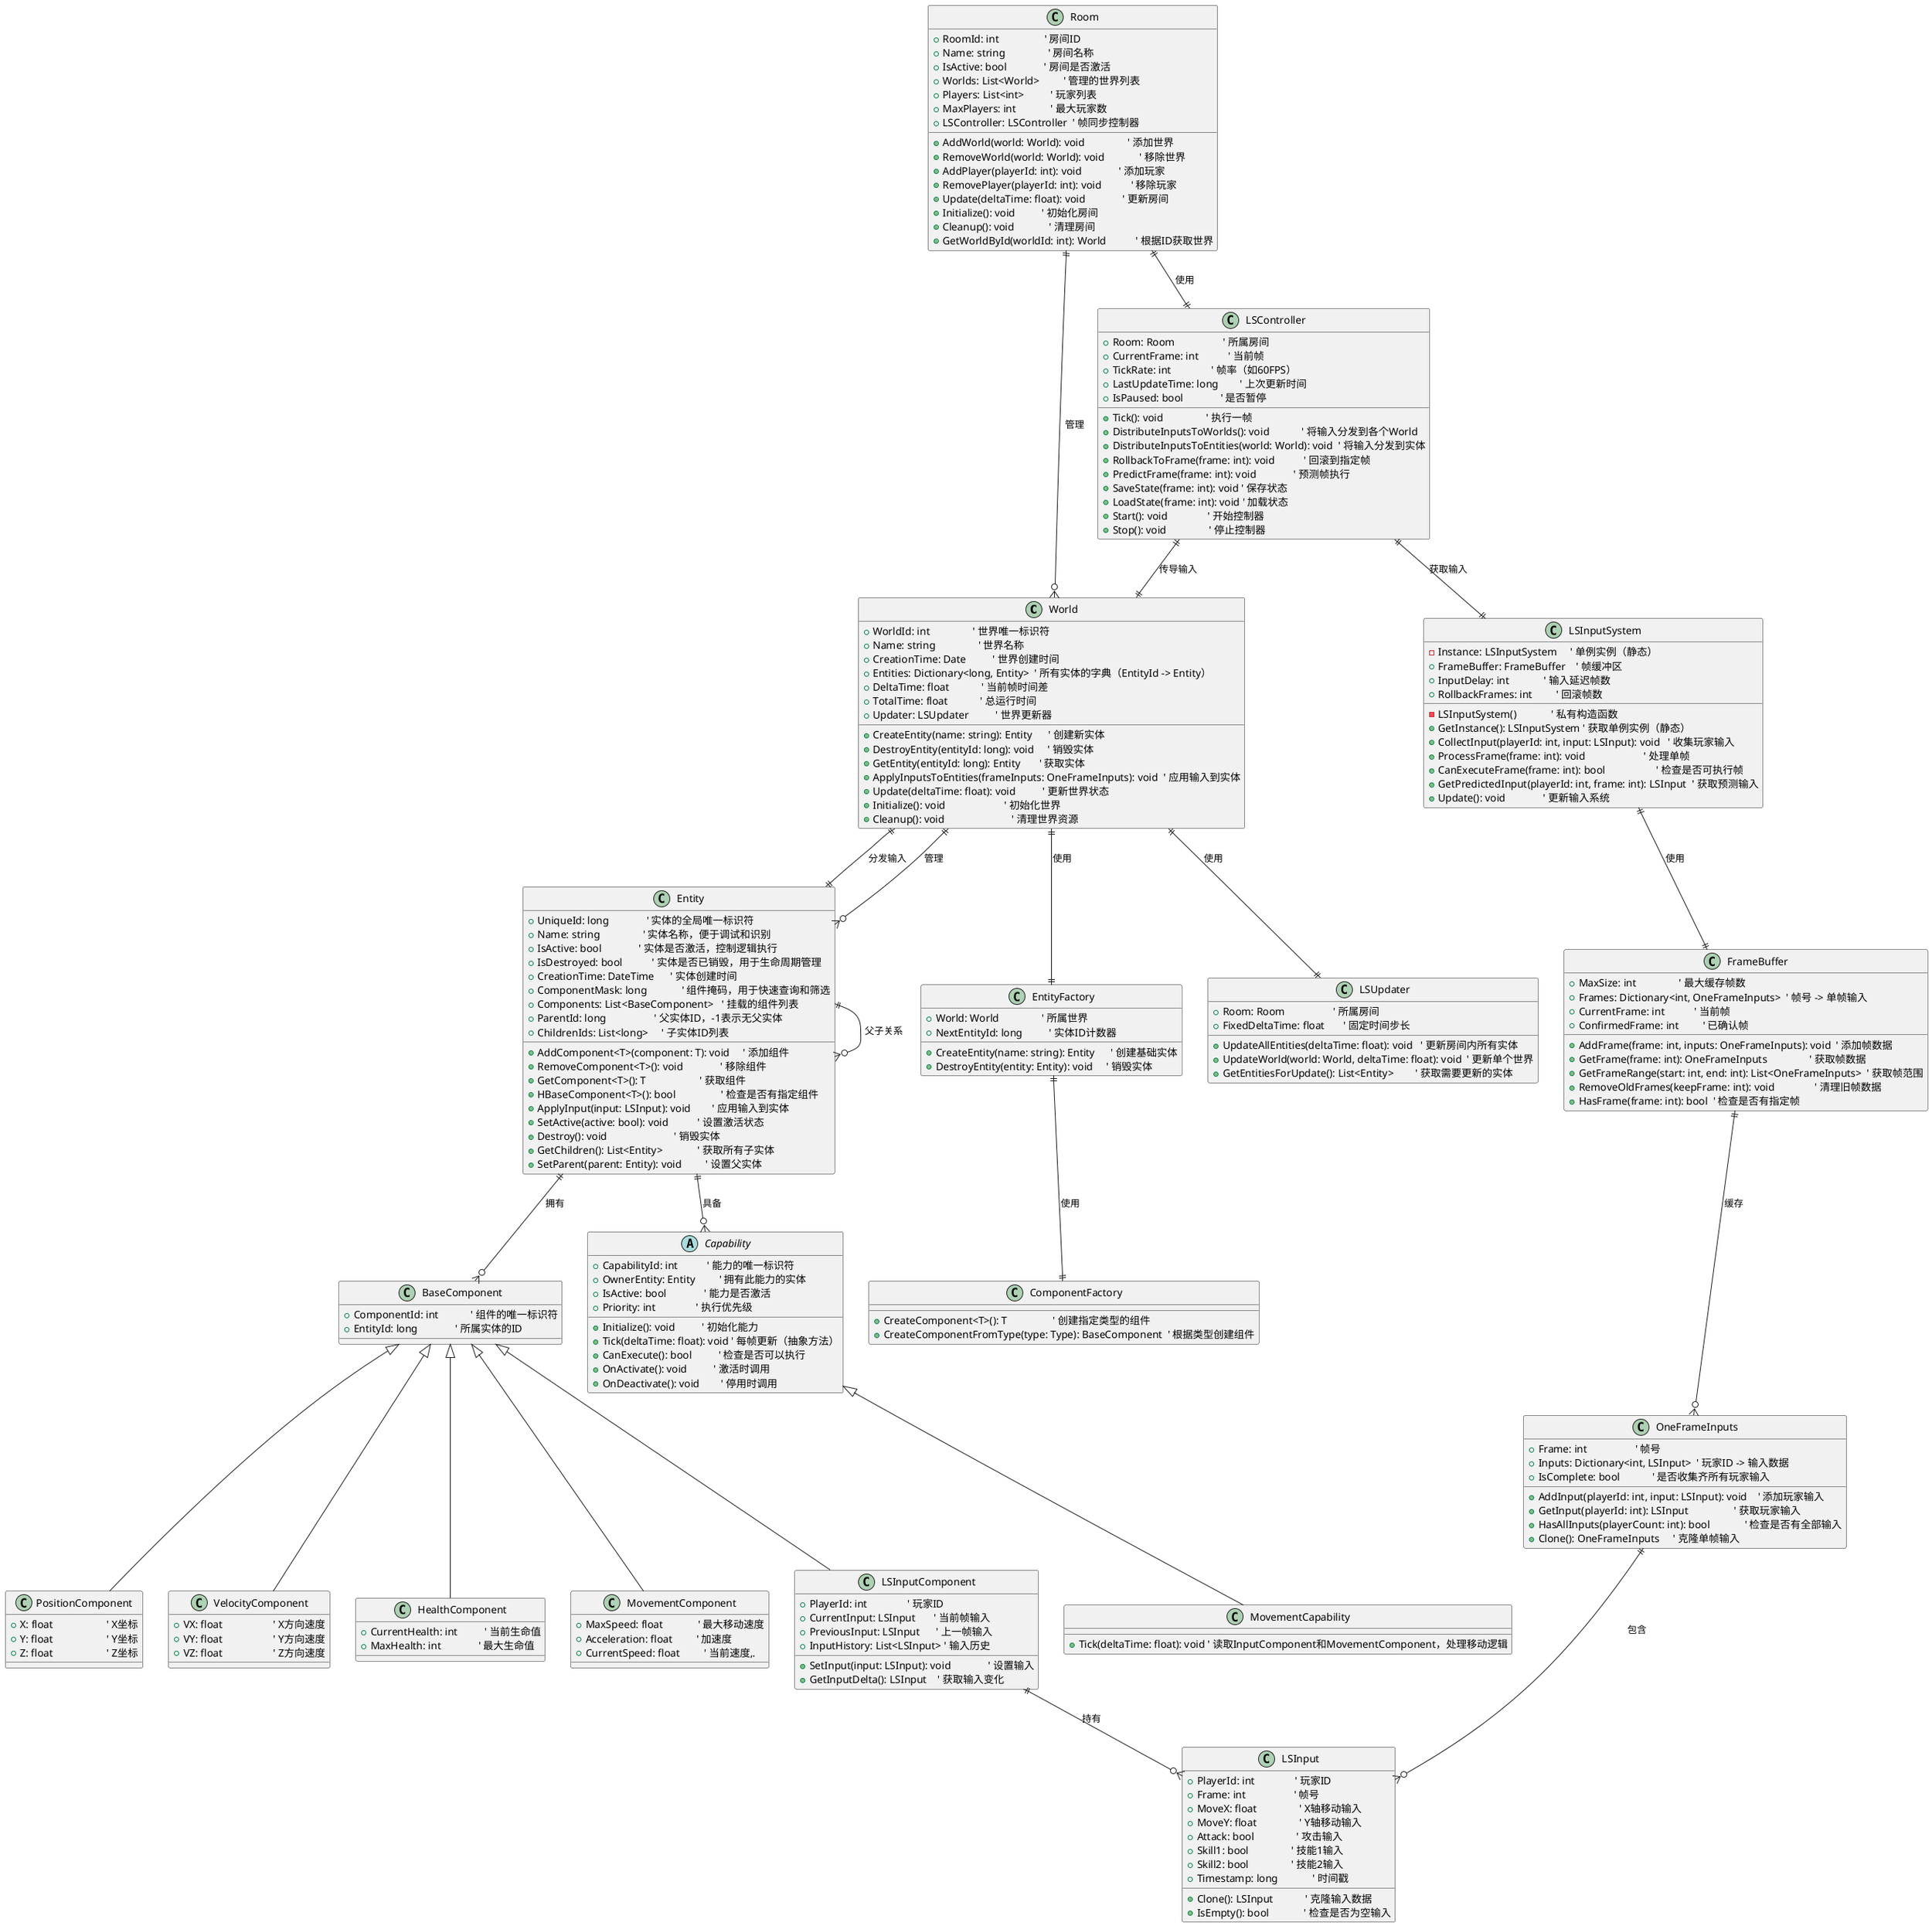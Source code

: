 @startuml LogicCore

class World {
    +WorldId: int                ' 世界唯一标识符
    +Name: string                ' 世界名称
    +CreationTime: Date          ' 世界创建时间
    +Entities: Dictionary<long, Entity>  ' 所有实体的字典（EntityId -> Entity）
    +DeltaTime: float            ' 当前帧时间差
    +TotalTime: float            ' 总运行时间
    +Updater: LSUpdater          ' 世界更新器

    +CreateEntity(name: string): Entity      ' 创建新实体
    +DestroyEntity(entityId: long): void     ' 销毁实体
    +GetEntity(entityId: long): Entity       ' 获取实体
    +ApplyInputsToEntities(frameInputs: OneFrameInputs): void  ' 应用输入到实体
    +Update(deltaTime: float): void          ' 更新世界状态
    +Initialize(): void                      ' 初始化世界
    +Cleanup(): void                         ' 清理世界资源
}

class Entity{
    +UniqueId: long              ' 实体的全局唯一标识符
    +Name: string                ' 实体名称，便于调试和识别
    +IsActive: bool              ' 实体是否激活，控制逻辑执行
    +IsDestroyed: bool           ' 实体是否已销毁，用于生命周期管理
    +CreationTime: DateTime      ' 实体创建时间
    +ComponentMask: long             ' 组件掩码，用于快速查询和筛选
    +Components: List<BaseComponent>   ' 挂载的组件列表
    +ParentId: long                  ' 父实体ID，-1表示无父实体
    +ChildrenIds: List<long>     ' 子实体ID列表
    
    +AddComponent<T>(component: T): void     ' 添加组件
    +RemoveComponent<T>(): void              ' 移除组件
    +GetComponent<T>(): T                    ' 获取组件
    +HBaseComponent<T>(): bool                 ' 检查是否有指定组件
    +ApplyInput(input: LSInput): void        ' 应用输入到实体
    +SetActive(active: bool): void           ' 设置激活状态
    +Destroy(): void                         ' 销毁实体
    +GetChildren(): List<Entity>             ' 获取所有子实体
    +SetParent(parent: Entity): void         ' 设置父实体
}

class BaseComponent{
    +ComponentId: int            ' 组件的唯一标识符  
    +EntityId: long              ' 所属实体的ID
}

' 具体的组件数据结构示例
class PositionComponent extends BaseComponent {
    +X: float                    ' X坐标
    +Y: float                    ' Y坐标
    +Z: float                    ' Z坐标
}

class VelocityComponent extends BaseComponent {
    +VX: float                   ' X方向速度
    +VY: float                   ' Y方向速度
    +VZ: float                   ' Z方向速度
}

class HealthComponent extends BaseComponent {
    +CurrentHealth: int          ' 当前生命值
    +MaxHealth: int              ' 最大生命值
}

abstract class Capability {
    +CapabilityId: int           ' 能力的唯一标识符
    +OwnerEntity: Entity         ' 拥有此能力的实体
    +IsActive: bool              ' 能力是否激活
    +Priority: int               ' 执行优先级
    
    +Initialize(): void          ' 初始化能力
    +Tick(deltaTime: float): void ' 每帧更新（抽象方法）
    +CanExecute(): bool          ' 检查是否可以执行
    +OnActivate(): void          ' 激活时调用
    +OnDeactivate(): void        ' 停用时调用
}

' 具体的Capability实现示例
class MovementCapability extends Capability {
    +Tick(deltaTime: float): void ' 读取InputComponent和MovementComponent，处理移动逻辑
}

' 示例Component用于存储数据
class MovementComponent extends BaseComponent {
    +MaxSpeed: float             ' 最大移动速度
    +Acceleration: float         ' 加速度
    +CurrentSpeed: float         ' 当前速度,. 
}

class EntityFactory {
    +World: World                ' 所属世界
    +NextEntityId: long          ' 实体ID计数器
    
    +CreateEntity(name: string): Entity      ' 创建基础实体
    +DestroyEntity(entity: Entity): void     ' 销毁实体
}

class ComponentFactory {
    +CreateComponent<T>(): T                 ' 创建指定类型的组件
    +CreateComponentFromType(type: Type): BaseComponent  ' 根据类型创建组件
}

' 帧同步相关类
class LSInput {
    +PlayerId: int               ' 玩家ID
    +Frame: int                  ' 帧号
    +MoveX: float                ' X轴移动输入
    +MoveY: float                ' Y轴移动输入
    +Attack: bool                ' 攻击输入
    +Skill1: bool                ' 技能1输入
    +Skill2: bool                ' 技能2输入
    +Timestamp: long             ' 时间戳
    
    +Clone(): LSInput            ' 克隆输入数据
    +IsEmpty(): bool             ' 检查是否为空输入
}

class OneFrameInputs {
    +Frame: int                  ' 帧号
    +Inputs: Dictionary<int, LSInput>  ' 玩家ID -> 输入数据
    +IsComplete: bool            ' 是否收集齐所有玩家输入
    
    +AddInput(playerId: int, input: LSInput): void    ' 添加玩家输入
    +GetInput(playerId: int): LSInput                 ' 获取玩家输入
    +HasAllInputs(playerCount: int): bool             ' 检查是否有全部输入
    +Clone(): OneFrameInputs     ' 克隆单帧输入
}

class FrameBuffer {
    +MaxSize: int                ' 最大缓存帧数
    +Frames: Dictionary<int, OneFrameInputs>  ' 帧号 -> 单帧输入
    +CurrentFrame: int           ' 当前帧
    +ConfirmedFrame: int         ' 已确认帧
    
    +AddFrame(frame: int, inputs: OneFrameInputs): void  ' 添加帧数据
    +GetFrame(frame: int): OneFrameInputs                ' 获取帧数据
    +GetFrameRange(start: int, end: int): List<OneFrameInputs>  ' 获取帧范围
    +RemoveOldFrames(keepFrame: int): void               ' 清理旧帧数据
    +HasFrame(frame: int): bool  ' 检查是否有指定帧
}

class LSInputSystem {
    -Instance: LSInputSystem     ' 单例实例（静态）
    +FrameBuffer: FrameBuffer    ' 帧缓冲区
    +InputDelay: int             ' 输入延迟帧数
    +RollbackFrames: int         ' 回滚帧数
    
    -LSInputSystem()             ' 私有构造函数
    +GetInstance(): LSInputSystem ' 获取单例实例（静态）
    +CollectInput(playerId: int, input: LSInput): void   ' 收集玩家输入
    +ProcessFrame(frame: int): void                      ' 处理单帧
    +CanExecuteFrame(frame: int): bool                   ' 检查是否可执行帧
    +GetPredictedInput(playerId: int, frame: int): LSInput  ' 获取预测输入
    +Update(): void              ' 更新输入系统
}

class LSInputComponent extends BaseComponent {
    +PlayerId: int               ' 玩家ID
    +CurrentInput: LSInput       ' 当前帧输入
    +PreviousInput: LSInput      ' 上一帧输入
    +InputHistory: List<LSInput> ' 输入历史
    
    +SetInput(input: LSInput): void              ' 设置输入
    +GetInputDelta(): LSInput    ' 获取输入变化
}

class LSController {
    +Room: Room                  ' 所属房间
    +CurrentFrame: int           ' 当前帧
    +TickRate: int               ' 帧率（如60FPS）
    +LastUpdateTime: long        ' 上次更新时间
    +IsPaused: bool              ' 是否暂停
    
    +Tick(): void                ' 执行一帧
    +DistributeInputsToWorlds(): void            ' 将输入分发到各个World
    +DistributeInputsToEntities(world: World): void  ' 将输入分发到实体
    +RollbackToFrame(frame: int): void           ' 回滚到指定帧
    +PredictFrame(frame: int): void              ' 预测帧执行
    +SaveState(frame: int): void ' 保存状态
    +LoadState(frame: int): void ' 加载状态
    +Start(): void               ' 开始控制器
    +Stop(): void                ' 停止控制器
}

class LSUpdater {
    +Room: Room                  ' 所属房间
    +FixedDeltaTime: float       ' 固定时间步长
    
    +UpdateAllEntities(deltaTime: float): void   ' 更新房间内所有实体
    +UpdateWorld(world: World, deltaTime: float): void  ' 更新单个世界
    +GetEntitiesForUpdate(): List<Entity>        ' 获取需要更新的实体
}

class Room {
    +RoomId: int                 ' 房间ID
    +Name: string                ' 房间名称
    +IsActive: bool              ' 房间是否激活
    +Worlds: List<World>         ' 管理的世界列表
    +Players: List<int>          ' 玩家列表
    +MaxPlayers: int             ' 最大玩家数
    +LSController: LSController  ' 帧同步控制器
    
    +AddWorld(world: World): void                ' 添加世界
    +RemoveWorld(world: World): void             ' 移除世界
    +AddPlayer(playerId: int): void              ' 添加玩家
    +RemovePlayer(playerId: int): void           ' 移除玩家
    +Update(deltaTime: float): void              ' 更新房间
    +Initialize(): void          ' 初始化房间
    +Cleanup(): void             ' 清理房间
    +GetWorldById(worldId: int): World           ' 根据ID获取世界
}

' 关联关系
Room ||--o{ World : "管理"
Room ||--|| LSController : "使用"
LSController ||--|| LSInputSystem : "获取输入"
LSController ||--|| World : "传导输入"
World ||--|| Entity : "分发输入"
World ||--|| LSUpdater : "使用"
LSInputSystem ||--|| FrameBuffer : "使用"
FrameBuffer ||--o{ OneFrameInputs : "缓存"
OneFrameInputs ||--o{ LSInput : "包含"
LSInputComponent ||--o{ LSInput : "持有"
World ||--o{ Entity : "管理"
World ||--|| EntityFactory : "使用"
EntityFactory ||--|| ComponentFactory : "使用"
Entity ||--o{ BaseComponent : "拥有"
Entity ||--o{ Entity : "父子关系"
Entity ||--o{ Capability : "具备"
@enduml